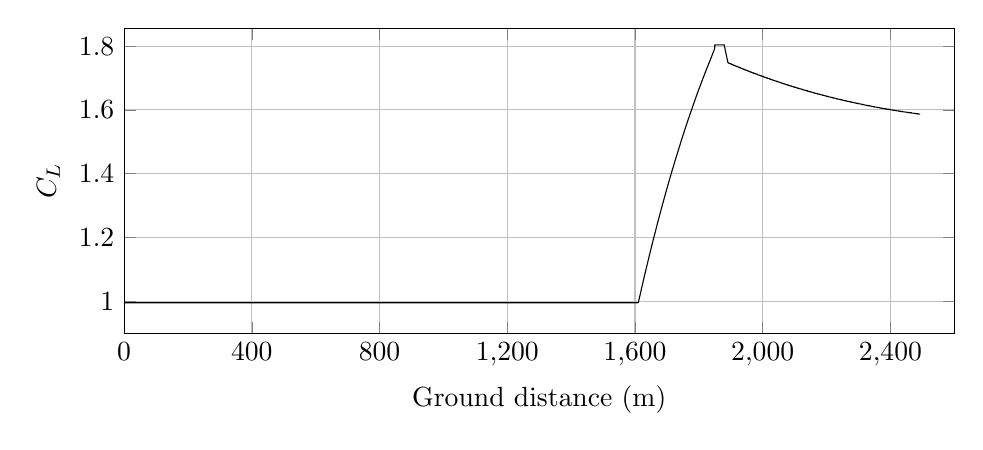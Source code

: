 %CL_vs_GroundDistance
\begin{tikzpicture}

\begin{axis}[
width=\textwidth,
height=0.45\textwidth,
scaled ticks=false, tick label style={/pgf/number format/fixed},
xmin=0.0,
xmax=2600,
xtick={0,400,800,1200,1600,2000,2400,2800,3200},
xlabel={Ground distance (m)},
xmajorgrids,
ymin=0.9,
ymax=1.856,
ylabel={$C_L$},
ymajorgrids,
legend style={at={(1.03,0.5)},anchor=west,draw=black,fill=white,legend cell align=left}
]

\addplot [
color=black,
solid
]
table[row sep=crcr]{
1.373E-8	0.996\\
1.749E-7	0.996\\
1.441E-6	0.996\\
6.603E-5	0.996\\
2.274E-4	0.996\\
4.875E-4	0.996\\
8.442E-4	0.996\\
0.001	0.996\\
0.002	0.996\\
0.002	0.996\\
0.003	0.996\\
0.004	0.996\\
0.005	0.996\\
0.006	0.996\\
0.007	0.996\\
0.008	0.996\\
0.01	0.996\\
0.011	0.996\\
0.013	0.996\\
0.014	0.996\\
0.016	0.996\\
0.018	0.996\\
0.02	0.996\\
0.022	0.996\\
0.024	0.996\\
0.026	0.996\\
0.028	0.996\\
0.031	0.996\\
0.033	0.996\\
0.036	0.996\\
0.038	0.996\\
0.041	0.996\\
0.044	0.996\\
0.047	0.996\\
0.05	0.996\\
0.053	0.996\\
0.057	0.996\\
0.06	0.996\\
0.063	0.996\\
0.067	0.996\\
0.071	0.996\\
0.075	0.996\\
0.079	0.996\\
0.083	0.996\\
0.087	0.996\\
0.091	0.996\\
0.095	0.996\\
0.1	0.996\\
0.104	0.996\\
0.109	0.996\\
0.114	0.996\\
0.118	0.996\\
0.123	0.996\\
0.128	0.996\\
0.133	0.996\\
0.139	0.996\\
0.144	0.996\\
0.15	0.996\\
0.155	0.996\\
0.161	0.996\\
0.167	0.996\\
0.172	0.996\\
0.178	0.996\\
0.185	0.996\\
0.191	0.996\\
0.197	0.996\\
0.204	0.996\\
0.21	0.996\\
0.217	0.996\\
0.224	0.996\\
0.23	0.996\\
0.237	0.996\\
0.244	0.996\\
0.252	0.996\\
0.259	0.996\\
0.266	0.996\\
0.274	0.996\\
0.282	0.996\\
0.289	0.996\\
0.297	0.996\\
0.305	0.996\\
0.314	0.996\\
0.322	0.996\\
0.331	0.996\\
0.339	0.996\\
0.348	0.996\\
0.356	0.996\\
0.365	0.996\\
0.374	0.996\\
0.384	0.996\\
0.393	0.996\\
0.402	0.996\\
0.412	0.996\\
0.421	0.996\\
0.431	0.996\\
0.441	0.996\\
0.451	0.996\\
0.461	0.996\\
0.472	0.996\\
0.482	0.996\\
0.492	0.996\\
0.503	0.996\\
0.514	0.996\\
0.524	0.996\\
0.536	0.996\\
0.547	0.996\\
0.558	0.996\\
0.569	0.996\\
0.581	0.996\\
0.592	0.996\\
0.604	0.996\\
0.616	0.996\\
0.628	0.996\\
0.64	0.996\\
0.653	0.996\\
0.665	0.996\\
0.677	0.996\\
0.69	0.996\\
0.703	0.996\\
0.716	0.996\\
0.729	0.996\\
0.742	0.996\\
0.756	0.996\\
0.77	0.996\\
0.783	0.996\\
0.797	0.996\\
0.811	0.996\\
0.825	0.996\\
0.839	0.996\\
0.853	0.996\\
0.868	0.996\\
0.882	0.996\\
0.898	0.996\\
0.913	0.996\\
0.929	0.996\\
0.944	0.996\\
0.96	0.996\\
0.976	0.996\\
0.992	0.996\\
1.008	0.996\\
1.025	0.996\\
1.041	0.996\\
1.057	0.996\\
1.074	0.996\\
1.09	0.996\\
1.107	0.996\\
1.124	0.996\\
1.142	0.996\\
1.159	0.996\\
1.176	0.996\\
1.194	0.996\\
1.212	0.996\\
1.23	0.996\\
1.248	0.996\\
1.266	0.996\\
1.285	0.996\\
1.304	0.996\\
1.323	0.996\\
1.341	0.996\\
1.361	0.996\\
1.38	0.996\\
1.399	0.996\\
1.419	0.996\\
1.439	0.996\\
1.459	0.996\\
1.479	0.996\\
1.499	0.996\\
1.52	0.996\\
1.54	0.996\\
1.56	0.996\\
1.581	0.996\\
1.602	0.996\\
1.624	0.996\\
1.645	0.996\\
1.666	0.996\\
1.689	0.996\\
1.711	0.996\\
1.733	0.996\\
1.755	0.996\\
1.778	0.996\\
1.8	0.996\\
1.824	0.996\\
1.846	0.996\\
1.87	0.996\\
1.893	0.996\\
1.918	0.996\\
1.942	0.996\\
1.966	0.996\\
1.99	0.996\\
2.015	0.996\\
2.039	0.996\\
2.065	0.996\\
2.09	0.996\\
2.116	0.996\\
2.141	0.996\\
2.167	0.996\\
2.193	0.996\\
2.219	0.996\\
2.245	0.996\\
2.271	0.996\\
2.298	0.996\\
2.325	0.996\\
2.351	0.996\\
2.379	0.996\\
2.406	0.996\\
2.434	0.996\\
2.462	0.996\\
2.491	0.996\\
2.519	0.996\\
2.547	0.996\\
2.576	0.996\\
2.605	0.996\\
2.635	0.996\\
2.663	0.996\\
2.693	0.996\\
2.723	0.996\\
2.753	0.996\\
2.783	0.996\\
2.814	0.996\\
2.844	0.996\\
2.875	0.996\\
2.906	0.996\\
2.937	0.996\\
2.968	0.996\\
3.0	0.996\\
3.031	0.996\\
3.063	0.996\\
3.097	0.996\\
3.129	0.996\\
3.162	0.996\\
3.195	0.996\\
3.227	0.996\\
3.261	0.996\\
3.294	0.996\\
3.328	0.996\\
3.363	0.996\\
3.397	0.996\\
3.431	0.996\\
3.464	0.996\\
3.499	0.996\\
3.534	0.996\\
3.57	0.996\\
3.605	0.996\\
3.641	0.996\\
3.678	0.996\\
3.713	0.996\\
3.75	0.996\\
3.787	0.996\\
3.825	0.996\\
3.862	0.996\\
3.9	0.996\\
3.937	0.996\\
3.976	0.996\\
4.015	0.996\\
4.053	0.996\\
4.093	0.996\\
4.133	0.996\\
4.172	0.996\\
4.211	0.996\\
4.253	0.996\\
4.293	0.996\\
4.333	0.996\\
4.373	0.996\\
4.414	0.996\\
4.456	0.996\\
4.497	0.996\\
4.538	0.996\\
4.58	0.996\\
4.622	0.996\\
4.664	0.996\\
4.706	0.996\\
4.748	0.996\\
4.791	0.996\\
4.836	0.996\\
4.88	0.996\\
4.923	0.996\\
4.968	0.996\\
5.013	0.996\\
5.058	0.996\\
5.103	0.996\\
5.149	0.996\\
5.194	0.996\\
5.241	0.996\\
5.287	0.996\\
5.333	0.996\\
5.38	0.996\\
5.426	0.996\\
5.473	0.996\\
5.522	0.996\\
5.57	0.996\\
5.618	0.996\\
5.666	0.996\\
5.715	0.996\\
5.763	0.996\\
5.813	0.996\\
5.862	0.996\\
5.912	0.996\\
5.962	0.996\\
6.013	0.996\\
6.063	0.996\\
6.114	0.996\\
6.165	0.996\\
6.216	0.996\\
6.268	0.996\\
6.32	0.996\\
6.374	0.996\\
6.426	0.996\\
6.479	0.996\\
6.532	0.996\\
6.586	0.996\\
6.641	0.996\\
6.695	0.996\\
6.75	0.996\\
6.804	0.996\\
6.86	0.996\\
6.917	0.996\\
6.973	0.996\\
7.03	0.996\\
7.087	0.996\\
7.144	0.996\\
7.202	0.996\\
7.26	0.996\\
7.318	0.996\\
7.377	0.996\\
7.435	0.996\\
7.494	0.996\\
7.553	0.996\\
7.613	0.996\\
7.673	0.996\\
7.733	0.996\\
7.796	0.996\\
7.856	0.996\\
7.918	0.996\\
7.98	0.996\\
8.042	0.996\\
8.105	0.996\\
8.167	0.996\\
8.231	0.996\\
8.294	0.996\\
8.356	0.996\\
8.421	0.996\\
8.486	0.996\\
8.549	0.996\\
8.615	0.996\\
8.68	0.996\\
8.745	0.996\\
8.813	0.996\\
8.88	0.996\\
8.947	0.996\\
9.013	0.996\\
9.079	0.996\\
9.147	0.996\\
9.215	0.996\\
9.285	0.996\\
9.353	0.996\\
9.424	0.996\\
9.493	0.996\\
9.564	0.996\\
9.634	0.996\\
9.706	0.996\\
9.776	0.996\\
9.847	0.996\\
9.918	0.996\\
9.989	0.996\\
10.06	0.996\\
10.133	0.996\\
10.205	0.996\\
10.278	0.996\\
10.353	0.996\\
10.427	0.996\\
10.502	0.996\\
10.577	0.996\\
10.653	0.996\\
10.729	0.996\\
10.805	0.996\\
10.882	0.996\\
10.958	0.996\\
11.036	0.996\\
11.113	0.996\\
11.192	0.996\\
11.27	0.996\\
11.35	0.996\\
11.429	0.996\\
11.508	0.996\\
11.587	0.996\\
11.669	0.996\\
11.75	0.996\\
11.83	0.996\\
11.91	0.996\\
11.991	0.996\\
12.073	0.996\\
12.155	0.996\\
12.237	0.996\\
12.32	0.996\\
12.407	0.996\\
12.49	0.996\\
12.574	0.996\\
12.661	0.996\\
12.747	0.996\\
12.832	0.996\\
12.919	0.996\\
13.005	0.996\\
13.092	0.996\\
13.18	0.996\\
13.269	0.996\\
13.358	0.996\\
13.448	0.996\\
13.538	0.996\\
13.627	0.996\\
13.718	0.996\\
13.809	0.996\\
13.899	0.996\\
13.992	0.996\\
14.086	0.996\\
14.179	0.996\\
14.272	0.996\\
14.368	0.996\\
14.459	0.996\\
14.555	0.996\\
14.649	0.996\\
14.744	0.996\\
14.84	0.996\\
14.933	0.996\\
15.027	0.996\\
15.123	0.996\\
15.222	0.996\\
15.321	0.996\\
15.418	0.996\\
15.516	0.996\\
15.613	0.996\\
15.711	0.996\\
15.811	0.996\\
15.914	0.996\\
16.013	0.996\\
16.112	0.996\\
16.216	0.996\\
16.319	0.996\\
16.421	0.996\\
16.522	0.996\\
16.626	0.996\\
16.727	0.996\\
16.83	0.996\\
16.935	0.996\\
17.038	0.996\\
17.146	0.996\\
17.252	0.996\\
17.357	0.996\\
17.464	0.996\\
17.572	0.996\\
17.68	0.996\\
17.79	0.996\\
17.9	0.996\\
18.01	0.996\\
18.121	0.996\\
18.232	0.996\\
18.343	0.996\\
18.455	0.996\\
18.566	0.996\\
18.678	0.996\\
18.79	0.996\\
18.902	0.996\\
19.018	0.996\\
19.131	0.996\\
19.248	0.996\\
19.362	0.996\\
19.478	0.996\\
19.596	0.996\\
19.711	0.996\\
19.828	0.996\\
19.945	0.996\\
20.062	0.996\\
20.179	0.996\\
20.297	0.996\\
20.417	0.996\\
20.537	0.996\\
20.655	0.996\\
20.777	0.996\\
20.897	0.996\\
21.017	0.996\\
21.139	0.996\\
21.261	0.996\\
21.383	0.996\\
21.506	0.996\\
21.631	0.996\\
21.756	0.996\\
21.88	0.996\\
22.006	0.996\\
22.13	0.996\\
22.257	0.996\\
22.384	0.996\\
22.509	0.996\\
22.636	0.996\\
22.764	0.996\\
22.891	0.996\\
23.022	0.996\\
23.15	0.996\\
23.279	0.996\\
23.409	0.996\\
23.539	0.996\\
23.671	0.996\\
23.803	0.996\\
23.935	0.996\\
24.067	0.996\\
24.199	0.996\\
24.329	0.996\\
24.462	0.996\\
24.595	0.996\\
24.728	0.996\\
24.862	0.996\\
24.995	0.996\\
25.128	0.996\\
25.265	0.996\\
25.401	0.996\\
25.536	0.996\\
25.674	0.996\\
25.808	0.996\\
25.835	0.996\\
25.838	0.996\\
25.842	0.996\\
25.855	0.996\\
25.893	0.996\\
25.973	0.996\\
26.096	0.996\\
26.224	0.996\\
26.353	0.996\\
26.482	0.996\\
26.611	0.996\\
26.74	0.996\\
26.872	0.996\\
27.003	0.996\\
27.136	0.996\\
27.266	0.996\\
27.399	0.996\\
27.531	0.996\\
27.664	0.996\\
27.799	0.996\\
27.932	0.996\\
28.068	0.996\\
28.203	0.996\\
28.34	0.996\\
28.477	0.996\\
28.618	0.996\\
28.754	0.996\\
28.893	0.996\\
29.032	0.996\\
29.171	0.996\\
29.312	0.996\\
29.454	0.996\\
29.595	0.996\\
29.738	0.996\\
29.879	0.996\\
30.021	0.996\\
30.167	0.996\\
30.308	0.996\\
30.453	0.996\\
30.598	0.996\\
30.743	0.996\\
30.889	0.996\\
31.035	0.996\\
31.181	0.996\\
31.328	0.996\\
31.477	0.996\\
31.627	0.996\\
31.774	0.996\\
31.925	0.996\\
32.076	0.996\\
32.226	0.996\\
32.379	0.996\\
32.529	0.996\\
32.682	0.996\\
32.836	0.996\\
32.99	0.996\\
33.146	0.996\\
33.301	0.996\\
33.455	0.996\\
33.611	0.996\\
33.769	0.996\\
33.926	0.996\\
34.084	0.996\\
34.242	0.996\\
34.403	0.996\\
34.562	0.996\\
34.722	0.996\\
34.881	0.996\\
35.041	0.996\\
35.203	0.996\\
35.365	0.996\\
35.529	0.996\\
35.691	0.996\\
35.853	0.996\\
36.015	0.996\\
36.181	0.996\\
36.344	0.996\\
36.511	0.996\\
36.676	0.996\\
36.842	0.996\\
37.008	0.996\\
37.173	0.996\\
37.34	0.996\\
37.509	0.996\\
37.679	0.996\\
37.845	0.996\\
38.017	0.996\\
38.185	0.996\\
38.358	0.996\\
38.528	0.996\\
38.7	0.996\\
38.872	0.996\\
39.042	0.996\\
39.214	0.996\\
39.387	0.996\\
39.559	0.996\\
39.735	0.996\\
39.909	0.996\\
40.085	0.996\\
40.259	0.996\\
40.433	0.996\\
40.61	0.996\\
40.787	0.996\\
40.966	0.996\\
41.141	0.996\\
41.319	0.996\\
41.496	0.996\\
41.674	0.996\\
41.852	0.996\\
42.031	0.996\\
42.213	0.996\\
42.394	0.996\\
42.575	0.996\\
42.755	0.996\\
42.938	0.996\\
43.12	0.996\\
43.303	0.996\\
43.487	0.996\\
43.672	0.996\\
43.857	0.996\\
44.04	0.996\\
44.224	0.996\\
44.412	0.996\\
44.598	0.996\\
44.785	0.996\\
44.973	0.996\\
45.161	0.996\\
45.349	0.996\\
45.536	0.996\\
45.725	0.996\\
45.914	0.996\\
46.102	0.996\\
46.294	0.996\\
46.485	0.996\\
46.677	0.996\\
46.87	0.996\\
47.063	0.996\\
47.253	0.996\\
47.445	0.996\\
47.639	0.996\\
47.834	0.996\\
48.025	0.996\\
48.219	0.996\\
48.415	0.996\\
48.61	0.996\\
48.807	0.996\\
49.001	0.996\\
49.2	0.996\\
49.394	0.996\\
49.592	0.996\\
49.791	0.996\\
49.991	0.996\\
50.19	0.996\\
50.388	0.996\\
50.592	0.996\\
50.795	0.996\\
50.995	0.996\\
51.198	0.996\\
51.4	0.996\\
51.599	0.996\\
51.802	0.996\\
52.002	0.996\\
52.206	0.996\\
52.408	0.996\\
52.614	0.996\\
52.822	0.996\\
53.031	0.996\\
53.238	0.996\\
53.445	0.996\\
53.652	0.996\\
53.86	0.996\\
54.068	0.996\\
54.279	0.996\\
54.487	0.996\\
54.699	0.996\\
54.91	0.996\\
55.122	0.996\\
55.333	0.996\\
55.545	0.996\\
55.756	0.996\\
55.968	0.996\\
56.182	0.996\\
56.394	0.996\\
56.61	0.996\\
56.826	0.996\\
57.04	0.996\\
57.257	0.996\\
57.474	0.996\\
57.694	0.996\\
57.912	0.996\\
58.13	0.996\\
58.349	0.996\\
58.568	0.996\\
58.788	0.996\\
59.011	0.996\\
59.234	0.996\\
59.456	0.996\\
59.68	0.996\\
59.903	0.996\\
60.125	0.996\\
60.349	0.996\\
60.572	0.996\\
60.796	0.996\\
61.022	0.996\\
61.251	0.996\\
61.478	0.996\\
61.708	0.996\\
61.937	0.996\\
62.167	0.996\\
62.396	0.996\\
62.628	0.996\\
62.861	0.996\\
63.091	0.996\\
63.322	0.996\\
63.555	0.996\\
63.787	0.996\\
64.023	0.996\\
64.257	0.996\\
64.491	0.996\\
64.728	0.996\\
64.966	0.996\\
65.201	0.996\\
65.44	0.996\\
65.677	0.996\\
65.917	0.996\\
66.157	0.996\\
66.397	0.996\\
66.638	0.996\\
66.878	0.996\\
67.123	0.996\\
67.368	0.996\\
67.611	0.996\\
67.858	0.996\\
68.103	0.996\\
68.352	0.996\\
68.601	0.996\\
68.849	0.996\\
69.098	0.996\\
69.349	0.996\\
69.598	0.996\\
69.849	0.996\\
70.105	0.996\\
70.356	0.996\\
70.609	0.996\\
70.863	0.996\\
71.118	0.996\\
71.373	0.996\\
71.629	0.996\\
71.885	0.996\\
72.143	0.996\\
72.403	0.996\\
72.662	0.996\\
72.923	0.996\\
73.187	0.996\\
73.452	0.996\\
73.718	0.996\\
73.979	0.996\\
74.245	0.996\\
74.51	0.996\\
74.778	0.996\\
75.048	0.996\\
75.317	0.996\\
75.587	0.996\\
75.857	0.996\\
76.13	0.996\\
76.403	0.996\\
76.68	0.996\\
76.954	0.996\\
77.229	0.996\\
77.507	0.996\\
77.783	0.996\\
78.062	0.996\\
78.339	0.996\\
78.622	0.996\\
78.905	0.996\\
79.187	0.996\\
79.47	0.996\\
79.758	0.996\\
80.044	0.996\\
80.334	0.996\\
80.623	0.996\\
80.913	0.996\\
81.205	0.996\\
81.497	0.996\\
81.792	0.996\\
82.085	0.996\\
82.379	0.996\\
82.676	0.996\\
82.975	0.996\\
83.273	0.996\\
83.572	0.996\\
83.874	0.996\\
84.175	0.996\\
84.477	0.996\\
84.781	0.996\\
85.088	0.996\\
85.394	0.996\\
85.698	0.996\\
86.01	0.996\\
86.317	0.996\\
86.629	0.996\\
86.94	0.996\\
87.257	0.996\\
87.57	0.996\\
87.881	0.996\\
88.2	0.996\\
88.519	0.996\\
88.835	0.996\\
89.159	0.996\\
89.478	0.996\\
89.802	0.996\\
90.126	0.996\\
90.45	0.996\\
90.778	0.996\\
91.105	0.996\\
91.438	0.996\\
91.767	0.996\\
92.094	0.996\\
92.425	0.996\\
92.758	0.996\\
93.097	0.996\\
93.431	0.996\\
93.768	0.996\\
94.104	0.996\\
94.436	0.996\\
94.773	0.996\\
95.108	0.996\\
95.447	0.996\\
95.785	0.996\\
96.123	0.996\\
96.464	0.996\\
96.807	0.996\\
97.147	0.996\\
97.488	0.996\\
97.831	0.996\\
98.17	0.996\\
98.511	0.996\\
98.854	0.996\\
99.192	0.996\\
99.534	0.996\\
99.872	0.996\\
100.213	0.996\\
100.553	0.996\\
100.895	0.996\\
101.237	0.996\\
101.58	0.996\\
101.918	0.996\\
102.262	0.996\\
102.605	0.996\\
102.942	0.996\\
103.281	0.996\\
103.62	0.996\\
103.954	0.996\\
104.292	0.996\\
104.631	0.996\\
104.967	0.996\\
105.305	0.996\\
105.642	0.996\\
105.977	0.996\\
106.314	0.996\\
106.649	0.996\\
106.98	0.996\\
107.315	0.996\\
107.381	0.996\\
107.388	0.996\\
107.395	0.996\\
107.399	0.996\\
107.402	0.996\\
107.405	0.996\\
107.419	0.996\\
107.478	0.996\\
107.637	0.996\\
107.957	0.996\\
108.257	0.996\\
108.56	0.996\\
108.862	0.996\\
109.167	0.996\\
109.472	0.996\\
109.78	0.996\\
110.091	0.996\\
110.401	0.996\\
110.713	0.996\\
111.029	0.996\\
111.347	0.996\\
111.665	0.996\\
111.986	0.996\\
112.308	0.996\\
112.635	0.996\\
112.963	0.996\\
113.288	0.996\\
113.618	0.996\\
113.946	0.996\\
114.279	0.996\\
114.613	0.996\\
114.948	0.996\\
115.286	0.996\\
115.625	0.996\\
115.965	0.996\\
116.306	0.996\\
116.651	0.996\\
116.999	0.996\\
117.343	0.996\\
117.69	0.996\\
118.041	0.996\\
118.393	0.996\\
118.748	0.996\\
119.105	0.996\\
119.467	0.996\\
119.827	0.996\\
120.19	0.996\\
120.552	0.996\\
120.918	0.996\\
121.287	0.996\\
121.655	0.996\\
122.025	0.996\\
122.393	0.996\\
122.766	0.996\\
123.139	0.996\\
123.513	0.996\\
123.886	0.996\\
124.257	0.996\\
124.632	0.996\\
125.007	0.996\\
125.38	0.996\\
125.755	0.996\\
126.135	0.996\\
126.513	0.996\\
126.895	0.996\\
127.273	0.996\\
127.65	0.996\\
128.031	0.996\\
128.408	0.996\\
128.788	0.996\\
129.168	0.996\\
129.551	0.996\\
129.928	0.996\\
130.308	0.996\\
130.688	0.996\\
131.067	0.996\\
131.447	0.996\\
131.826	0.996\\
132.205	0.996\\
132.585	0.996\\
132.965	0.996\\
133.344	0.996\\
133.726	0.996\\
134.105	0.996\\
134.485	0.996\\
134.863	0.996\\
135.24	0.996\\
135.621	0.996\\
136.0	0.996\\
136.38	0.996\\
136.761	0.996\\
137.14	0.996\\
137.518	0.996\\
137.898	0.996\\
138.275	0.996\\
138.654	0.996\\
139.035	0.996\\
139.413	0.996\\
139.794	0.996\\
140.174	0.996\\
140.549	0.996\\
140.928	0.996\\
141.305	0.996\\
141.683	0.996\\
142.061	0.996\\
142.44	0.996\\
142.817	0.996\\
143.192	0.996\\
143.573	0.996\\
143.949	0.996\\
144.326	0.996\\
144.704	0.996\\
145.083	0.996\\
145.462	0.996\\
145.838	0.996\\
146.215	0.996\\
146.593	0.996\\
146.973	0.996\\
147.355	0.996\\
147.734	0.996\\
148.114	0.996\\
148.493	0.996\\
148.871	0.996\\
149.254	0.996\\
149.633	0.996\\
150.015	0.996\\
150.394	0.996\\
150.777	0.996\\
151.156	0.996\\
151.535	0.996\\
151.919	0.996\\
152.3	0.996\\
152.684	0.996\\
153.067	0.996\\
153.451	0.996\\
153.835	0.996\\
154.216	0.996\\
154.601	0.996\\
154.984	0.996\\
155.368	0.996\\
155.752	0.996\\
156.136	0.996\\
156.522	0.996\\
156.905	0.996\\
157.292	0.996\\
157.678	0.996\\
158.063	0.996\\
158.451	0.996\\
158.838	0.996\\
159.227	0.996\\
159.615	0.996\\
160.004	0.996\\
160.396	0.996\\
160.785	0.996\\
161.175	0.996\\
161.567	0.996\\
161.961	0.996\\
162.35	0.996\\
162.743	0.996\\
163.136	0.996\\
163.532	0.996\\
163.925	0.996\\
164.32	0.996\\
164.716	0.996\\
165.112	0.996\\
165.507	0.996\\
165.907	0.996\\
166.306	0.996\\
166.706	0.996\\
167.104	0.996\\
167.502	0.996\\
167.901	0.996\\
168.3	0.996\\
168.702	0.996\\
169.106	0.996\\
169.508	0.996\\
169.91	0.996\\
170.313	0.996\\
170.716	0.996\\
171.12	0.996\\
171.525	0.996\\
171.93	0.996\\
172.337	0.996\\
172.743	0.996\\
173.151	0.996\\
173.559	0.996\\
173.966	0.996\\
174.378	0.996\\
174.787	0.996\\
175.201	0.996\\
175.611	0.996\\
176.021	0.996\\
176.433	0.996\\
176.848	0.996\\
177.263	0.996\\
177.678	0.996\\
178.09	0.996\\
178.508	0.996\\
178.925	0.996\\
179.343	0.996\\
179.763	0.996\\
180.084	0.996\\
180.184	0.996\\
180.604	0.996\\
181.528	0.996\\
182.409	0.996\\
183.29	0.996\\
184.171	0.996\\
185.054	0.996\\
185.945	0.996\\
186.833	0.996\\
187.723	0.996\\
188.616	0.996\\
189.516	0.996\\
190.41	0.996\\
191.32	0.996\\
192.218	0.996\\
193.123	0.996\\
194.031	0.996\\
194.947	0.996\\
195.85	0.996\\
196.765	0.996\\
197.678	0.996\\
198.598	0.996\\
199.518	0.996\\
200.444	0.996\\
201.372	0.996\\
202.293	0.996\\
203.22	0.996\\
204.145	0.996\\
205.078	0.996\\
206.005	0.996\\
206.939	0.996\\
207.878	0.996\\
208.818	0.996\\
209.759	0.996\\
210.709	0.996\\
211.655	0.996\\
212.598	0.996\\
213.546	0.996\\
214.498	0.996\\
215.457	0.996\\
216.421	0.996\\
217.382	0.996\\
218.353	0.996\\
219.325	0.996\\
220.293	0.996\\
221.269	0.996\\
222.245	0.996\\
223.215	0.996\\
224.191	0.996\\
225.174	0.996\\
226.147	0.996\\
227.141	0.996\\
228.124	0.996\\
229.119	0.996\\
230.117	0.996\\
231.112	0.996\\
232.123	0.996\\
233.128	0.996\\
234.131	0.996\\
235.14	0.996\\
236.151	0.996\\
237.166	0.996\\
238.189	0.996\\
239.215	0.996\\
240.235	0.996\\
241.26	0.996\\
242.302	0.996\\
243.33	0.996\\
244.369	0.996\\
245.406	0.996\\
246.463	0.996\\
247.505	0.996\\
248.564	0.996\\
249.622	0.996\\
250.665	0.996\\
251.727	0.996\\
252.801	0.996\\
253.863	0.996\\
254.944	0.996\\
256.022	0.996\\
257.106	0.996\\
258.203	0.996\\
259.303	0.996\\
260.397	0.996\\
261.498	0.996\\
262.609	0.996\\
263.718	0.996\\
264.835	0.996\\
265.958	0.996\\
267.091	0.996\\
268.208	0.996\\
269.333	0.996\\
270.466	0.996\\
271.599	0.996\\
272.746	0.996\\
273.901	0.996\\
275.054	0.996\\
276.203	0.996\\
277.353	0.996\\
278.519	0.996\\
279.693	0.996\\
280.863	0.996\\
282.051	0.996\\
283.25	0.996\\
284.439	0.996\\
285.64	0.996\\
286.836	0.996\\
288.039	0.996\\
289.256	0.996\\
290.483	0.996\\
291.721	0.996\\
292.961	0.996\\
294.199	0.996\\
295.446	0.996\\
296.685	0.996\\
297.928	0.996\\
299.185	0.996\\
300.444	0.996\\
301.723	0.996\\
303.002	0.996\\
304.279	0.996\\
305.565	0.996\\
306.851	0.996\\
308.144	0.996\\
309.447	0.996\\
310.778	0.996\\
312.085	0.996\\
313.408	0.996\\
314.719	0.996\\
316.031	0.996\\
317.341	0.996\\
318.67	0.996\\
319.98	0.996\\
321.313	0.996\\
322.647	0.996\\
323.978	0.996\\
325.314	0.996\\
326.625	0.996\\
327.96	0.996\\
329.278	0.996\\
330.607	0.996\\
331.918	0.996\\
333.233	0.996\\
334.558	0.996\\
335.85	0.996\\
337.151	0.996\\
338.438	0.996\\
339.73	0.996\\
341.021	0.996\\
342.315	0.996\\
343.606	0.996\\
344.888	0.996\\
346.165	0.996\\
347.442	0.996\\
348.721	0.996\\
349.998	0.996\\
351.269	0.996\\
352.534	0.996\\
353.793	0.996\\
355.042	0.996\\
356.29	0.996\\
357.535	0.996\\
357.785	0.996\\
358.344	0.996\\
358.391	0.996\\
358.414	0.996\\
358.545	0.996\\
358.725	0.996\\
359.254	0.996\\
360.234	0.996\\
361.312	0.996\\
362.387	0.996\\
363.468	0.996\\
364.563	0.996\\
365.659	0.996\\
366.758	0.996\\
367.871	0.996\\
368.993	0.996\\
370.112	0.996\\
371.239	0.996\\
372.372	0.996\\
373.508	0.996\\
374.644	0.996\\
375.785	0.996\\
376.948	0.996\\
378.108	0.996\\
379.27	0.996\\
380.446	0.996\\
381.624	0.996\\
382.814	0.996\\
384.003	0.996\\
385.2	0.996\\
386.409	0.996\\
387.627	0.996\\
388.847	0.996\\
390.086	0.996\\
391.33	0.996\\
392.579	0.996\\
393.83	0.996\\
395.084	0.996\\
396.348	0.996\\
397.611	0.996\\
398.901	0.996\\
400.189	0.996\\
401.479	0.996\\
402.783	0.996\\
404.085	0.996\\
405.394	0.996\\
406.706	0.996\\
408.009	0.996\\
409.303	0.996\\
410.613	0.996\\
411.93	0.996\\
413.258	0.996\\
414.59	0.996\\
415.919	0.996\\
417.242	0.996\\
418.572	0.996\\
419.9	0.996\\
421.222	0.996\\
422.55	0.996\\
423.875	0.996\\
425.194	0.996\\
426.512	0.996\\
427.84	0.996\\
429.165	0.996\\
430.493	0.996\\
431.812	0.996\\
433.134	0.996\\
434.458	0.996\\
435.773	0.996\\
437.076	0.996\\
438.372	0.996\\
439.665	0.996\\
440.96	0.996\\
442.255	0.996\\
443.552	0.996\\
444.84	0.996\\
446.126	0.996\\
447.413	0.996\\
448.689	0.996\\
449.962	0.996\\
451.241	0.996\\
452.509	0.996\\
453.776	0.996\\
455.04	0.996\\
456.319	0.996\\
457.588	0.996\\
458.846	0.996\\
460.117	0.996\\
461.375	0.996\\
462.643	0.996\\
463.899	0.996\\
465.16	0.996\\
466.413	0.996\\
467.676	0.996\\
468.929	0.996\\
470.18	0.996\\
471.422	0.996\\
472.667	0.996\\
473.912	0.996\\
475.158	0.996\\
476.403	0.996\\
477.644	0.996\\
478.88	0.996\\
480.119	0.996\\
481.36	0.996\\
482.601	0.996\\
483.838	0.996\\
485.074	0.996\\
486.309	0.996\\
487.549	0.996\\
488.785	0.996\\
490.028	0.996\\
491.261	0.996\\
492.502	0.996\\
493.739	0.996\\
494.971	0.996\\
496.207	0.996\\
497.442	0.996\\
498.68	0.996\\
499.908	0.996\\
501.132	0.996\\
502.366	0.996\\
503.599	0.996\\
504.834	0.996\\
506.058	0.996\\
507.278	0.996\\
508.516	0.996\\
509.744	0.996\\
510.977	0.996\\
512.2	0.996\\
513.421	0.996\\
514.65	0.996\\
515.878	0.996\\
517.106	0.996\\
518.35	0.996\\
519.579	0.996\\
520.81	0.996\\
522.044	0.996\\
523.281	0.996\\
524.513	0.996\\
525.742	0.996\\
526.976	0.996\\
528.21	0.996\\
529.444	0.996\\
530.678	0.996\\
531.909	0.996\\
533.146	0.996\\
534.383	0.996\\
535.619	0.996\\
536.854	0.996\\
538.09	0.996\\
539.337	0.996\\
540.579	0.996\\
541.818	0.996\\
543.058	0.996\\
544.291	0.996\\
545.526	0.996\\
546.768	0.996\\
548.006	0.996\\
549.247	0.996\\
550.493	0.996\\
551.728	0.996\\
552.969	0.996\\
554.215	0.996\\
555.462	0.996\\
556.707	0.996\\
557.95	0.996\\
559.196	0.996\\
560.446	0.996\\
561.703	0.996\\
562.953	0.996\\
564.204	0.996\\
565.458	0.996\\
566.709	0.996\\
567.964	0.996\\
569.217	0.996\\
570.474	0.996\\
571.743	0.996\\
572.997	0.996\\
574.26	0.996\\
575.522	0.996\\
576.783	0.996\\
578.051	0.996\\
579.314	0.996\\
580.582	0.996\\
581.843	0.996\\
583.117	0.996\\
584.389	0.996\\
585.66	0.996\\
586.937	0.996\\
588.218	0.996\\
589.487	0.996\\
590.766	0.996\\
592.041	0.996\\
593.324	0.996\\
594.606	0.996\\
595.887	0.996\\
597.168	0.996\\
598.445	0.996\\
599.73	0.996\\
601.021	0.996\\
602.309	0.996\\
603.603	0.996\\
604.898	0.996\\
606.192	0.996\\
607.49	0.996\\
608.794	0.996\\
610.096	0.996\\
611.398	0.996\\
612.692	0.996\\
614.004	0.996\\
615.309	0.996\\
616.614	0.996\\
617.927	0.996\\
619.235	0.996\\
620.541	0.996\\
621.853	0.996\\
623.168	0.996\\
624.486	0.996\\
625.81	0.996\\
627.136	0.996\\
628.463	0.996\\
629.794	0.996\\
631.126	0.996\\
632.458	0.996\\
633.795	0.996\\
635.133	0.996\\
636.473	0.996\\
637.807	0.996\\
639.147	0.996\\
640.493	0.996\\
641.842	0.996\\
643.186	0.996\\
644.536	0.996\\
645.882	0.996\\
647.234	0.996\\
648.586	0.996\\
649.94	0.996\\
651.297	0.996\\
652.659	0.996\\
654.029	0.996\\
655.398	0.996\\
656.765	0.996\\
658.127	0.996\\
659.507	0.996\\
660.883	0.996\\
662.266	0.996\\
663.643	0.996\\
665.028	0.996\\
666.415	0.996\\
667.8	0.996\\
669.189	0.996\\
670.584	0.996\\
671.984	0.996\\
673.381	0.996\\
674.783	0.996\\
676.19	0.996\\
677.599	0.996\\
679.015	0.996\\
680.439	0.996\\
681.857	0.996\\
683.268	0.996\\
684.696	0.996\\
686.121	0.996\\
687.553	0.996\\
688.988	0.996\\
690.425	0.996\\
691.869	0.996\\
693.31	0.996\\
694.752	0.996\\
696.196	0.996\\
697.643	0.996\\
699.095	0.996\\
700.554	0.996\\
702.016	0.996\\
703.486	0.996\\
704.963	0.996\\
706.437	0.996\\
707.913	0.996\\
709.396	0.996\\
710.879	0.996\\
712.356	0.996\\
713.844	0.996\\
715.339	0.996\\
716.843	0.996\\
718.356	0.996\\
719.861	0.996\\
721.364	0.996\\
722.878	0.996\\
724.389	0.996\\
725.915	0.996\\
727.434	0.996\\
728.969	0.996\\
730.502	0.996\\
732.04	0.996\\
733.586	0.996\\
735.133	0.996\\
736.681	0.996\\
738.237	0.996\\
739.802	0.996\\
741.373	0.996\\
742.951	0.996\\
744.531	0.996\\
746.114	0.996\\
747.699	0.996\\
749.284	0.996\\
750.89	0.996\\
752.492	0.996\\
754.104	0.996\\
755.725	0.996\\
757.35	0.996\\
758.978	0.996\\
760.617	0.996\\
762.247	0.996\\
763.886	0.996\\
765.529	0.996\\
767.188	0.996\\
768.853	0.996\\
770.526	0.996\\
772.206	0.996\\
773.89	0.996\\
775.582	0.996\\
777.282	0.996\\
778.983	0.996\\
780.691	0.996\\
782.407	0.996\\
784.144	0.996\\
785.888	0.996\\
787.633	0.996\\
789.385	0.996\\
791.151	0.996\\
792.928	0.996\\
794.708	0.996\\
796.488	0.996\\
798.301	0.996\\
800.127	0.996\\
801.939	0.996\\
803.778	0.996\\
805.622	0.996\\
807.465	0.996\\
809.335	0.996\\
811.208	0.996\\
813.101	0.996\\
815.005	0.996\\
816.928	0.996\\
818.869	0.996\\
820.818	0.996\\
822.776	0.996\\
824.745	0.996\\
826.743	0.996\\
828.761	0.996\\
830.788	0.996\\
832.829	0.996\\
834.905	0.996\\
837.011	0.996\\
839.123	0.996\\
841.273	0.996\\
843.445	0.996\\
845.626	0.996\\
847.861	0.996\\
850.121	0.996\\
852.407	0.996\\
854.689	0.996\\
857.021	0.996\\
859.352	0.996\\
861.696	0.996\\
864.081	0.996\\
866.473	0.996\\
868.851	0.996\\
871.232	0.996\\
873.603	0.996\\
875.956	0.996\\
878.281	0.996\\
880.588	0.996\\
882.863	0.996\\
885.123	0.996\\
887.348	0.996\\
889.562	0.996\\
891.73	0.996\\
893.875	0.996\\
896.026	0.996\\
898.131	0.996\\
900.233	0.996\\
902.32	0.996\\
904.396	0.996\\
906.449	0.996\\
908.473	0.996\\
910.489	0.996\\
912.5	0.996\\
914.482	0.996\\
916.466	0.996\\
918.437	0.996\\
920.385	0.996\\
922.338	0.996\\
924.267	0.996\\
926.175	0.996\\
928.083	0.996\\
929.983	0.996\\
931.877	0.996\\
933.761	0.996\\
935.629	0.996\\
937.493	0.996\\
939.348	0.996\\
941.188	0.996\\
941.555	0.996\\
941.807	0.996\\
941.975	0.996\\
942.127	0.996\\
942.233	0.996\\
942.264	0.996\\
942.289	0.996\\
942.314	0.996\\
942.486	0.996\\
943.059	0.996\\
945.039	0.996\\
946.834	0.996\\
948.63	0.996\\
950.444	0.996\\
952.274	0.996\\
954.104	0.996\\
955.959	0.996\\
957.821	0.996\\
959.688	0.996\\
961.571	0.996\\
963.469	0.996\\
965.38	0.996\\
967.304	0.996\\
969.249	0.996\\
971.21	0.996\\
973.18	0.996\\
975.165	0.996\\
977.168	0.996\\
979.191	0.996\\
981.223	0.996\\
983.283	0.996\\
985.354	0.996\\
987.432	0.996\\
989.543	0.996\\
991.66	0.996\\
993.82	0.996\\
995.984	0.996\\
998.186	0.996\\
1000.392	0.996\\
1002.627	0.996\\
1004.875	0.996\\
1007.147	0.996\\
1009.442	0.996\\
1011.747	0.996\\
1014.048	0.996\\
1016.397	0.996\\
1018.737	0.996\\
1021.072	0.996\\
1023.424	0.996\\
1025.759	0.996\\
1028.089	0.996\\
1030.415	0.996\\
1032.741	0.996\\
1035.066	0.996\\
1037.36	0.996\\
1039.647	0.996\\
1041.911	0.996\\
1044.167	0.996\\
1046.414	0.996\\
1048.64	0.996\\
1050.857	0.996\\
1053.066	0.996\\
1055.268	0.996\\
1057.444	0.996\\
1059.606	0.996\\
1061.757	0.996\\
1063.902	0.996\\
1066.03	0.996\\
1068.158	0.996\\
1070.262	0.996\\
1072.361	0.996\\
1074.458	0.996\\
1076.541	0.996\\
1078.613	0.996\\
1080.679	0.996\\
1082.74	0.996\\
1084.786	0.996\\
1086.843	0.996\\
1088.881	0.996\\
1090.916	0.996\\
1092.952	0.996\\
1094.97	0.996\\
1096.985	0.996\\
1099.01	0.996\\
1101.014	0.996\\
1103.014	0.996\\
1105.018	0.996\\
1107.015	0.996\\
1109.012	0.996\\
1111.0	0.996\\
1112.984	0.996\\
1114.967	0.996\\
1116.944	0.996\\
1118.914	0.996\\
1120.876	0.996\\
1122.836	0.996\\
1124.794	0.996\\
1126.755	0.996\\
1128.717	0.996\\
1130.674	0.996\\
1132.627	0.996\\
1134.575	0.996\\
1136.52	0.996\\
1138.463	0.996\\
1140.4	0.996\\
1142.354	0.996\\
1144.295	0.996\\
1146.234	0.996\\
1148.171	0.996\\
1150.108	0.996\\
1152.043	0.996\\
1153.974	0.996\\
1155.903	0.996\\
1157.822	0.996\\
1159.75	0.996\\
1161.678	0.996\\
1163.611	0.996\\
1165.538	0.996\\
1167.461	0.996\\
1169.384	0.996\\
1171.311	0.996\\
1173.234	0.996\\
1175.155	0.996\\
1177.068	0.996\\
1178.983	0.996\\
1180.905	0.996\\
1182.831	0.996\\
1184.754	0.996\\
1186.667	0.996\\
1188.577	0.996\\
1190.493	0.996\\
1192.405	0.996\\
1194.311	0.996\\
1196.225	0.996\\
1198.144	0.996\\
1200.057	0.996\\
1201.971	0.996\\
1203.888	0.996\\
1205.811	0.996\\
1207.73	0.996\\
1209.641	0.996\\
1211.547	0.996\\
1213.465	0.996\\
1215.382	0.996\\
1217.299	0.996\\
1219.215	0.996\\
1221.134	0.996\\
1223.046	0.996\\
1224.956	0.996\\
1226.879	0.996\\
1228.799	0.996\\
1230.721	0.996\\
1232.652	0.996\\
1234.572	0.996\\
1236.489	0.996\\
1238.409	0.996\\
1240.331	0.996\\
1242.253	0.996\\
1244.178	0.996\\
1246.102	0.996\\
1248.034	0.996\\
1249.959	0.996\\
1251.893	0.996\\
1253.818	0.996\\
1255.745	0.996\\
1257.684	0.996\\
1259.629	0.996\\
1261.57	0.996\\
1263.506	0.996\\
1265.44	0.996\\
1267.372	0.996\\
1269.311	0.996\\
1271.251	0.996\\
1273.189	0.996\\
1275.127	0.996\\
1277.074	0.996\\
1279.021	0.996\\
1280.962	0.996\\
1282.909	0.996\\
1284.854	0.996\\
1286.8	0.996\\
1288.758	0.996\\
1290.707	0.996\\
1292.668	0.996\\
1294.63	0.996\\
1296.586	0.996\\
1298.536	0.996\\
1300.504	0.996\\
1302.463	0.996\\
1304.424	0.996\\
1306.385	0.996\\
1308.357	0.996\\
1310.33	0.996\\
1312.306	0.996\\
1314.275	0.996\\
1316.247	0.996\\
1318.218	0.996\\
1320.197	0.996\\
1322.176	0.996\\
1324.162	0.996\\
1326.15	0.996\\
1328.143	0.996\\
1330.134	0.996\\
1332.131	0.996\\
1334.128	0.996\\
1336.127	0.996\\
1338.125	0.996\\
1340.128	0.996\\
1342.14	0.996\\
1344.145	0.996\\
1346.157	0.996\\
1348.173	0.996\\
1350.186	0.996\\
1352.198	0.996\\
1354.213	0.996\\
1356.239	0.996\\
1358.261	0.996\\
1360.283	0.996\\
1362.311	0.996\\
1364.34	0.996\\
1366.369	0.996\\
1368.399	0.996\\
1370.433	0.996\\
1372.474	0.996\\
1374.512	0.996\\
1376.561	0.996\\
1378.612	0.996\\
1380.658	0.996\\
1382.709	0.996\\
1384.76	0.996\\
1386.814	0.996\\
1388.87	0.996\\
1390.934	0.996\\
1393.004	0.996\\
1395.063	0.996\\
1397.133	0.996\\
1399.22	0.996\\
1401.302	0.996\\
1403.379	0.996\\
1405.461	0.996\\
1407.551	0.996\\
1409.643	0.996\\
1411.741	0.996\\
1413.84	0.996\\
1415.955	0.996\\
1418.057	0.996\\
1420.169	0.996\\
1422.275	0.996\\
1424.397	0.996\\
1426.505	0.996\\
1428.624	0.996\\
1430.747	0.996\\
1432.869	0.996\\
1435.0	0.996\\
1437.128	0.996\\
1439.265	0.996\\
1441.416	0.996\\
1443.564	0.996\\
1445.712	0.996\\
1447.862	0.996\\
1450.022	0.996\\
1452.186	0.996\\
1454.347	0.996\\
1456.51	0.996\\
1458.686	0.996\\
1460.862	0.996\\
1463.042	0.996\\
1465.231	0.996\\
1467.425	0.996\\
1469.616	0.996\\
1471.825	0.996\\
1474.026	0.996\\
1476.231	0.996\\
1478.438	0.996\\
1480.646	0.996\\
1482.863	0.996\\
1485.077	0.996\\
1487.304	0.996\\
1489.54	0.996\\
1491.78	0.996\\
1494.018	0.996\\
1496.266	0.996\\
1498.508	0.996\\
1500.753	0.996\\
1503.007	0.996\\
1505.272	0.996\\
1507.544	0.996\\
1509.812	0.996\\
1512.085	0.996\\
1514.366	0.996\\
1516.653	0.996\\
1518.936	0.996\\
1521.231	0.996\\
1523.53	0.996\\
1525.836	0.996\\
1528.141	0.996\\
1530.453	0.996\\
1532.767	0.996\\
1535.09	0.996\\
1537.422	0.996\\
1539.765	0.996\\
1542.124	0.996\\
1544.475	0.996\\
1546.832	0.996\\
1549.203	0.996\\
1551.576	0.996\\
1553.954	0.996\\
1556.348	0.996\\
1558.732	0.996\\
1561.127	0.996\\
1563.532	0.996\\
1565.941	0.996\\
1568.354	0.996\\
1570.788	0.996\\
1573.216	0.996\\
1575.665	0.996\\
1578.114	0.996\\
1580.56	0.996\\
1583.026	0.996\\
1585.5	0.996\\
1587.97	0.996\\
1590.45	0.996\\
1592.933	0.996\\
1595.42	0.996\\
1597.928	0.996\\
1600.444	0.996\\
1602.952	0.996\\
1605.469	0.996\\
1607.858	0.996\\
1608.004	0.996\\
1610.552	0.997\\
1613.091	1.008\\
1615.661	1.019\\
1618.238	1.031\\
1620.817	1.042\\
1623.417	1.053\\
1626.02	1.065\\
1628.629	1.076\\
1631.245	1.087\\
1633.865	1.098\\
1636.5	1.109\\
1639.16	1.12\\
1641.821	1.131\\
1644.497	1.142\\
1647.175	1.153\\
1649.876	1.164\\
1652.589	1.175\\
1655.301	1.186\\
1658.043	1.197\\
1660.795	1.207\\
1663.545	1.218\\
1666.311	1.229\\
1669.085	1.24\\
1671.898	1.25\\
1674.708	1.261\\
1677.539	1.272\\
1680.381	1.282\\
1683.239	1.293\\
1686.114	1.304\\
1689.008	1.314\\
1691.914	1.325\\
1694.835	1.335\\
1697.775	1.346\\
1700.738	1.356\\
1703.731	1.367\\
1706.733	1.377\\
1709.776	1.388\\
1712.806	1.398\\
1715.857	1.409\\
1718.951	1.419\\
1722.053	1.429\\
1725.195	1.44\\
1728.378	1.45\\
1731.584	1.461\\
1734.81	1.471\\
1738.082	1.482\\
1741.348	1.492\\
1744.64	1.503\\
1747.983	1.513\\
1751.352	1.524\\
1754.764	1.534\\
1758.21	1.545\\
1761.693	1.555\\
1765.207	1.566\\
1768.779	1.576\\
1772.378	1.587\\
1776.052	1.597\\
1779.779	1.608\\
1783.554	1.619\\
1787.38	1.63\\
1791.297	1.641\\
1795.273	1.652\\
1799.376	1.663\\
1803.544	1.674\\
1807.756	1.685\\
1812.08	1.697\\
1816.505	1.708\\
1821.039	1.72\\
1825.751	1.732\\
1830.521	1.744\\
1835.362	1.756\\
1840.135	1.768\\
1844.855	1.78\\
1849.509	1.792\\
1849.768	1.803\\
1850.028	1.804\\
1850.283	1.804\\
1850.543	1.804\\
1850.796	1.804\\
1851.036	1.804\\
1851.276	1.804\\
1851.533	1.804\\
1851.788	1.804\\
1852.045	1.804\\
1852.304	1.804\\
1852.564	1.804\\
1852.811	1.804\\
1853.071	1.804\\
1853.32	1.804\\
1853.57	1.804\\
1853.802	1.804\\
1854.063	1.804\\
1854.323	1.804\\
1854.577	1.804\\
1854.824	1.804\\
1855.06	1.804\\
1855.313	1.804\\
1855.574	1.804\\
1855.833	1.804\\
1856.092	1.804\\
1856.352	1.804\\
1856.611	1.804\\
1856.868	1.804\\
1857.13	1.804\\
1857.39	1.804\\
1857.649	1.804\\
1857.911	1.804\\
1858.171	1.804\\
1858.42	1.804\\
1858.681	1.804\\
1858.937	1.804\\
1859.2	1.804\\
1859.451	1.804\\
1859.7	1.804\\
1859.957	1.804\\
1860.212	1.804\\
1860.475	1.804\\
1860.734	1.804\\
1860.994	1.804\\
1861.247	1.804\\
1861.493	1.804\\
1861.751	1.804\\
1861.998	1.804\\
1862.261	1.804\\
1862.505	1.804\\
1862.758	1.804\\
1863.011	1.804\\
1863.26	1.804\\
1863.515	1.804\\
1863.779	1.804\\
1864.042	1.804\\
1864.305	1.804\\
1864.567	1.804\\
1864.827	1.804\\
1865.084	1.804\\
1865.35	1.804\\
1865.614	1.804\\
1865.879	1.804\\
1866.128	1.804\\
1866.386	1.804\\
1866.648	1.804\\
1866.889	1.804\\
1867.153	1.804\\
1867.403	1.804\\
1867.666	1.804\\
1867.932	1.804\\
1868.197	1.804\\
1868.462	1.804\\
1868.723	1.804\\
1868.975	1.804\\
1869.235	1.804\\
1869.498	1.804\\
1869.761	1.804\\
1870.028	1.804\\
1870.277	1.804\\
1870.528	1.804\\
1870.795	1.804\\
1871.041	1.804\\
1871.276	1.804\\
1871.541	1.804\\
1871.808	1.804\\
1872.066	1.804\\
1872.334	1.804\\
1872.602	1.804\\
1872.87	1.804\\
1873.137	1.804\\
1873.398	1.804\\
1873.665	1.804\\
1873.927	1.804\\
1874.194	1.804\\
1874.452	1.804\\
1874.707	1.804\\
1874.976	1.804\\
1875.242	1.804\\
1875.504	1.804\\
1875.769	1.804\\
1876.027	1.804\\
1876.277	1.804\\
1876.523	1.804\\
1876.79	1.804\\
1877.05	1.804\\
1877.304	1.804\\
1877.563	1.804\\
1877.822	1.804\\
1878.09	1.804\\
1878.36	1.804\\
1878.627	1.804\\
1878.876	1.804\\
1878.994	1.804\\
1879.145	1.804\\
1879.408	1.803\\
1879.673	1.802\\
1879.943	1.801\\
1880.208	1.799\\
1880.477	1.798\\
1880.727	1.797\\
1880.977	1.796\\
1881.245	1.795\\
1881.507	1.793\\
1881.778	1.792\\
1882.045	1.791\\
1882.301	1.789\\
1882.564	1.788\\
1882.809	1.787\\
1883.056	1.786\\
1883.325	1.785\\
1883.576	1.783\\
1883.847	1.782\\
1884.114	1.781\\
1884.366	1.78\\
1884.63	1.779\\
1884.899	1.777\\
1885.167	1.776\\
1885.431	1.775\\
1885.701	1.773\\
1885.97	1.772\\
1886.241	1.771\\
1886.498	1.77\\
1886.737	1.768\\
1886.967	1.767\\
1887.235	1.766\\
1887.497	1.765\\
1887.737	1.764\\
1887.988	1.763\\
1888.253	1.761\\
1888.524	1.76\\
1888.793	1.759\\
1889.056	1.758\\
1889.322	1.756\\
1889.587	1.755\\
1889.848	1.754\\
1890.115	1.753\\
1890.368	1.751\\
1890.636	1.75\\
1890.904	1.749\\
1891.174	1.748\\
1891.442	1.748\\
1891.705	1.748\\
1892.052	1.748\\
1892.546	1.747\\
1893.236	1.747\\
1894.108	1.747\\
1894.98	1.746\\
1896.023	1.746\\
1897.044	1.745\\
1898.021	1.745\\
1899.123	1.745\\
1900.191	1.744\\
1901.28	1.744\\
1902.311	1.743\\
1903.516	1.743\\
1904.715	1.742\\
1905.691	1.742\\
1906.742	1.741\\
1907.986	1.741\\
1909.291	1.74\\
1910.582	1.74\\
1911.533	1.739\\
1912.647	1.739\\
1913.863	1.738\\
1914.963	1.738\\
1916.162	1.737\\
1917.435	1.737\\
1918.528	1.736\\
1919.66	1.736\\
1920.809	1.736\\
1921.862	1.735\\
1923.106	1.735\\
1924.272	1.734\\
1925.33	1.734\\
1926.646	1.733\\
1927.947	1.733\\
1929.024	1.732\\
1930.138	1.732\\
1931.145	1.731\\
1932.119	1.731\\
1933.166	1.73\\
1933.918	1.73\\
1934.952	1.73\\
1936.015	1.729\\
1937.026	1.729\\
1937.954	1.729\\
1938.864	1.728\\
1939.936	1.728\\
1940.809	1.727\\
1941.632	1.727\\
1942.483	1.727\\
1943.719	1.726\\
1944.97	1.726\\
1946.211	1.725\\
1947.454	1.725\\
1948.534	1.724\\
1949.4	1.724\\
1950.377	1.724\\
1951.242	1.723\\
1952.377	1.723\\
1953.426	1.722\\
1954.643	1.722\\
1955.618	1.722\\
1956.557	1.721\\
1957.405	1.721\\
1958.663	1.72\\
1959.877	1.72\\
1961.342	1.719\\
1962.706	1.719\\
1963.999	1.718\\
1965.213	1.718\\
1966.291	1.717\\
1967.497	1.717\\
1968.742	1.716\\
1969.881	1.716\\
1971.054	1.716\\
1971.103	1.716\\
1971.197	1.716\\
1971.295	1.715\\
1971.545	1.715\\
1972.267	1.715\\
1973.062	1.715\\
1974.078	1.714\\
1975.235	1.714\\
1976.318	1.714\\
1977.502	1.713\\
1978.537	1.713\\
1979.608	1.712\\
1980.689	1.712\\
1981.846	1.712\\
1982.779	1.711\\
1983.899	1.711\\
1985.155	1.71\\
1986.285	1.71\\
1987.309	1.709\\
1988.257	1.709\\
1989.704	1.709\\
1990.74	1.708\\
1991.872	1.708\\
1993.062	1.707\\
1994.05	1.707\\
1995.264	1.707\\
1996.482	1.706\\
1997.648	1.706\\
1998.856	1.705\\
1999.961	1.705\\
2001.049	1.704\\
2002.054	1.704\\
2003.167	1.704\\
2004.207	1.703\\
2005.524	1.703\\
2006.597	1.702\\
2007.709	1.702\\
2009.071	1.702\\
2010.297	1.701\\
2011.416	1.701\\
2012.645	1.7\\
2014.097	1.7\\
2015.093	1.699\\
2016.09	1.699\\
2017.371	1.699\\
2018.862	1.698\\
2020.09	1.698\\
2021.445	1.697\\
2022.862	1.697\\
2024.302	1.696\\
2025.545	1.696\\
2026.942	1.695\\
2028.296	1.695\\
2029.59	1.694\\
2030.948	1.694\\
2032.092	1.693\\
2033.254	1.693\\
2034.363	1.693\\
2035.644	1.692\\
2036.681	1.692\\
2037.82	1.691\\
2039.253	1.691\\
2040.587	1.691\\
2041.767	1.69\\
2042.915	1.69\\
2044.044	1.689\\
2045.246	1.689\\
2046.416	1.689\\
2047.67	1.688\\
2048.908	1.688\\
2050.087	1.687\\
2051.424	1.687\\
2052.347	1.687\\
2053.37	1.686\\
2054.354	1.686\\
2055.321	1.686\\
2056.743	1.685\\
2058.196	1.685\\
2059.682	1.684\\
2061.045	1.684\\
2062.486	1.683\\
2063.718	1.683\\
2065.259	1.682\\
2066.686	1.682\\
2067.833	1.681\\
2069.077	1.681\\
2070.275	1.681\\
2071.527	1.68\\
2072.251	1.68\\
2073.041	1.68\\
2073.773	1.68\\
2074.558	1.679\\
2075.462	1.679\\
2076.243	1.679\\
2077.085	1.678\\
2078.002	1.678\\
2078.979	1.678\\
2079.938	1.678\\
2080.914	1.677\\
2081.826	1.677\\
2083.033	1.677\\
2084.316	1.676\\
2085.698	1.676\\
2087.04	1.675\\
2088.397	1.675\\
2089.517	1.675\\
2090.804	1.674\\
2091.827	1.674\\
2092.813	1.674\\
2094.431	1.673\\
2095.394	1.673\\
2096.485	1.672\\
2097.359	1.672\\
2098.105	1.672\\
2098.94	1.672\\
2099.785	1.671\\
2100.684	1.671\\
2101.907	1.671\\
2103.102	1.67\\
2104.365	1.67\\
2105.699	1.67\\
2106.95	1.669\\
2108.094	1.669\\
2109.161	1.668\\
2110.191	1.668\\
2110.997	1.668\\
2112.216	1.668\\
2113.55	1.667\\
2115.103	1.667\\
2116.613	1.666\\
2118.02	1.666\\
2118.962	1.666\\
2119.912	1.665\\
2120.871	1.665\\
2121.934	1.665\\
2123.017	1.664\\
2124.233	1.664\\
2125.585	1.664\\
2126.934	1.663\\
2127.954	1.663\\
2128.968	1.663\\
2129.995	1.662\\
2130.992	1.662\\
2131.832	1.662\\
2132.723	1.661\\
2133.886	1.661\\
2135.33	1.661\\
2136.64	1.66\\
2138.157	1.66\\
2139.459	1.66\\
2140.568	1.659\\
2141.935	1.659\\
2143.148	1.658\\
2144.658	1.658\\
2146.195	1.658\\
2147.422	1.657\\
2148.633	1.657\\
2149.844	1.657\\
2150.905	1.656\\
2151.903	1.656\\
2152.818	1.656\\
2154.072	1.655\\
2155.36	1.655\\
2156.791	1.655\\
2157.903	1.654\\
2159.03	1.654\\
2160.044	1.654\\
2160.98	1.653\\
2161.797	1.653\\
2162.615	1.653\\
2163.436	1.653\\
2164.551	1.652\\
2165.864	1.652\\
2167.249	1.652\\
2168.556	1.651\\
2169.885	1.651\\
2171.338	1.651\\
2172.843	1.65\\
2174.105	1.65\\
2175.154	1.65\\
2176.518	1.649\\
2178.096	1.649\\
2179.58	1.648\\
2180.803	1.648\\
2182.084	1.648\\
2183.585	1.647\\
2184.953	1.647\\
2186.282	1.647\\
2187.507	1.646\\
2189.048	1.646\\
2190.306	1.646\\
2191.501	1.645\\
2192.557	1.645\\
2193.792	1.645\\
2194.996	1.644\\
2196.618	1.644\\
2197.937	1.644\\
2199.155	1.643\\
2200.377	1.643\\
2201.284	1.643\\
2202.711	1.642\\
2204.101	1.642\\
2205.436	1.642\\
2206.884	1.641\\
2208.338	1.641\\
2209.753	1.641\\
2210.824	1.64\\
2211.958	1.64\\
2213.019	1.64\\
2214.249	1.639\\
2215.817	1.639\\
2217.249	1.639\\
2218.283	1.638\\
2219.231	1.638\\
2220.118	1.638\\
2221.084	1.638\\
2222.09	1.637\\
2223.258	1.637\\
2224.698	1.637\\
2226.137	1.637\\
2227.59	1.636\\
2228.925	1.636\\
2230.411	1.635\\
2231.826	1.635\\
2232.915	1.635\\
2234.517	1.634\\
2235.664	1.634\\
2236.923	1.634\\
2238.428	1.634\\
2239.777	1.633\\
2241.005	1.633\\
2242.356	1.633\\
2243.795	1.632\\
2245.305	1.632\\
2246.919	1.632\\
2248.467	1.631\\
2249.956	1.631\\
2251.597	1.63\\
2253.149	1.63\\
2254.703	1.63\\
2256.262	1.629\\
2257.85	1.629\\
2259.311	1.629\\
2260.679	1.628\\
2261.891	1.628\\
2263.111	1.628\\
2264.394	1.627\\
2265.778	1.627\\
2267.11	1.627\\
2268.509	1.627\\
2269.831	1.626\\
2271.216	1.626\\
2272.843	1.626\\
2274.199	1.625\\
2275.423	1.625\\
2276.569	1.625\\
2278.167	1.624\\
2279.769	1.624\\
2281.391	1.624\\
2283.103	1.623\\
2284.737	1.623\\
2286.234	1.623\\
2287.642	1.622\\
2289.195	1.622\\
2290.648	1.622\\
2292.155	1.621\\
2293.448	1.621\\
2294.649	1.621\\
2295.999	1.621\\
2297.09	1.62\\
2298.549	1.62\\
2299.912	1.62\\
2301.264	1.619\\
2302.627	1.619\\
2303.941	1.619\\
2305.629	1.619\\
2307.393	1.618\\
2309.189	1.618\\
2310.831	1.617\\
2312.635	1.617\\
2313.923	1.617\\
2315.173	1.617\\
2316.733	1.616\\
2318.208	1.616\\
2319.416	1.616\\
2320.655	1.615\\
2322.631	1.615\\
2323.978	1.615\\
2325.404	1.614\\
2326.965	1.614\\
2328.563	1.614\\
2330.247	1.613\\
2331.968	1.613\\
2333.5	1.613\\
2335.074	1.613\\
2336.643	1.612\\
2337.753	1.612\\
2339.093	1.612\\
2340.414	1.612\\
2341.946	1.611\\
2343.408	1.611\\
2344.513	1.611\\
2345.676	1.61\\
2346.798	1.61\\
2348.245	1.61\\
2349.775	1.61\\
2350.958	1.609\\
2351.952	1.609\\
2353.507	1.609\\
2354.811	1.609\\
2356.199	1.609\\
2357.637	1.608\\
2359.009	1.608\\
2360.153	1.608\\
2361.209	1.608\\
2362.33	1.607\\
2363.381	1.607\\
2364.539	1.607\\
2366.098	1.607\\
2367.435	1.606\\
2368.848	1.606\\
2370.485	1.606\\
2372.022	1.606\\
2373.621	1.605\\
2375.315	1.605\\
2376.933	1.605\\
2378.466	1.604\\
2379.829	1.604\\
2380.954	1.604\\
2382.187	1.604\\
2383.369	1.604\\
2384.473	1.603\\
2385.514	1.603\\
2386.529	1.603\\
2387.667	1.603\\
2388.743	1.603\\
2390.26	1.602\\
2391.747	1.602\\
2393.216	1.602\\
2394.97	1.602\\
2396.832	1.601\\
2398.279	1.601\\
2399.476	1.601\\
2400.743	1.601\\
2402.196	1.6\\
2404.076	1.6\\
2405.968	1.6\\
2407.881	1.599\\
2409.36	1.599\\
2410.638	1.599\\
2411.995	1.599\\
2413.138	1.599\\
2414.727	1.598\\
2416.454	1.598\\
2418.269	1.598\\
2419.595	1.598\\
2420.924	1.597\\
2422.331	1.597\\
2423.695	1.597\\
2424.928	1.597\\
2426.154	1.596\\
2427.49	1.596\\
2428.808	1.596\\
2430.019	1.596\\
2431.483	1.596\\
2432.911	1.595\\
2434.129	1.595\\
2435.608	1.595\\
2436.78	1.595\\
2437.876	1.595\\
2438.947	1.594\\
2440.739	1.594\\
2442.495	1.594\\
2444.269	1.594\\
2445.634	1.593\\
2447.057	1.593\\
2448.466	1.593\\
2449.742	1.593\\
2451.084	1.593\\
2452.833	1.592\\
2454.655	1.592\\
2455.974	1.592\\
2457.639	1.592\\
2459.317	1.591\\
2460.885	1.591\\
2462.525	1.591\\
2464.083	1.591\\
2465.551	1.591\\
2467.071	1.59\\
2468.542	1.59\\
2470.471	1.59\\
2472.455	1.59\\
2473.933	1.589\\
2475.459	1.589\\
2476.904	1.589\\
2478.235	1.589\\
2479.466	1.589\\
2480.811	1.588\\
2481.95	1.588\\
2483.296	1.588\\
2484.89	1.588\\
2486.731	1.588\\
2488.595	1.587\\
2490.519	1.587\\
2492.171	1.587\\
2492.68	1.587\\
};
\end{axis}
\end{tikzpicture}%
